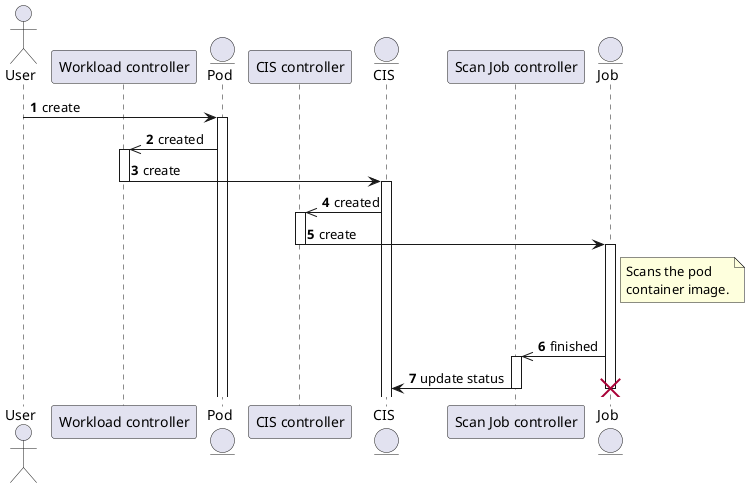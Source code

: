 @startuml
autonumber

actor       User       as user
participant "Workload controller" as wc
entity      Pod      as pod
participant "CIS controller" as cc
entity      CIS      as cis
participant "Scan Job controller" as jc
entity      Job      as job

user -> pod : create
activate pod 

wc <<- pod :created
activate wc
wc -> cis : create
deactivate wc
activate cis

cc <<- cis : created
activate cc
cc -> job : create
note right of job
Scans the pod
container image.
end note
deactivate cc
activate job

|||

jc <<- job: finished
activate jc
jc -> cis : update status
deactivate jc
destroy job

@enduml
